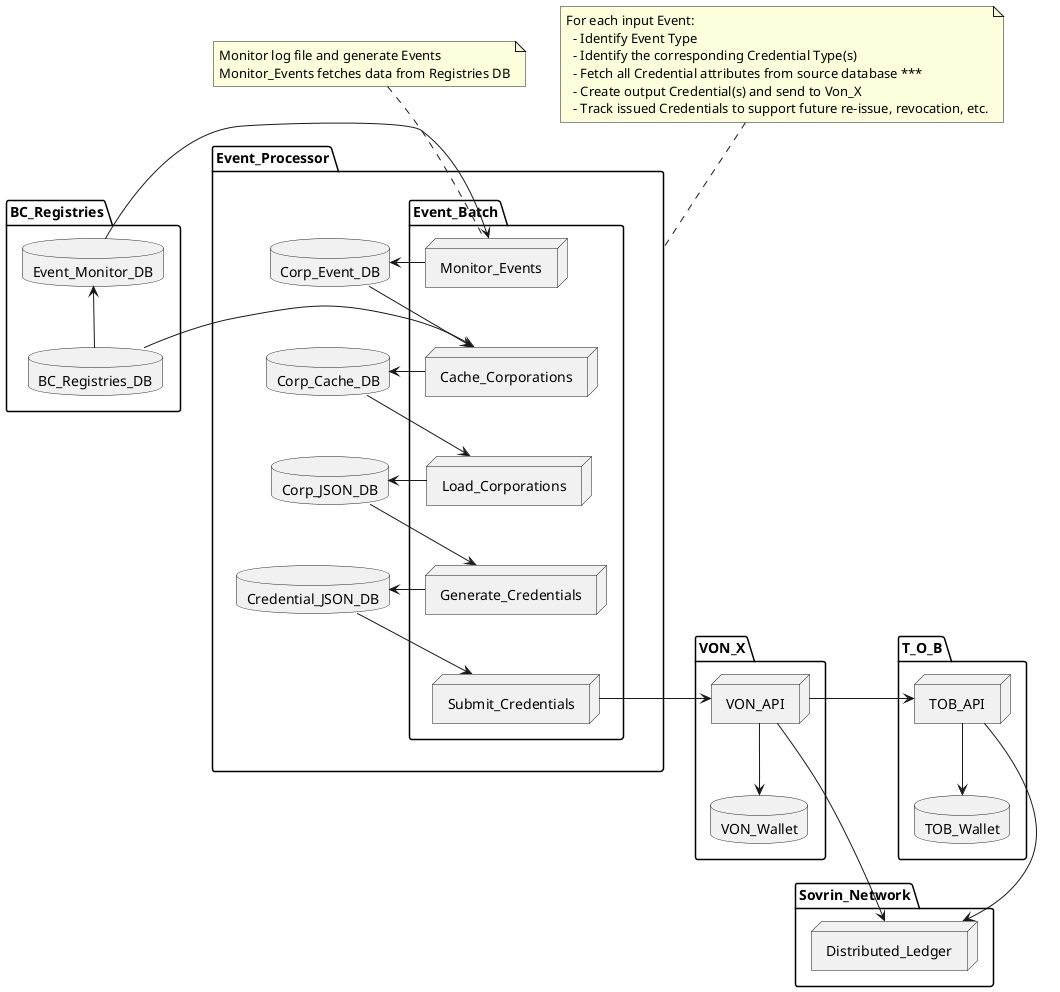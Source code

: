 @startuml

folder BC_Registries {
  database BC_Registries_DB
  database Event_Monitor_DB
}

BC_Registries_DB -up-> Event_Monitor_DB

folder Event_Processor {
  folder Event_Batch {
    node Monitor_Events
    node Cache_Corporations
    node Load_Corporations
    node Generate_Credentials
    node Submit_Credentials
  }

  Monitor_Events -[hidden]down-> Cache_Corporations
  Cache_Corporations -[hidden]down-> Load_Corporations
  Load_Corporations -[hidden]down-> Generate_Credentials
  Generate_Credentials -[hidden]down-> Submit_Credentials

  database Corp_Event_DB
  database Corp_Cache_DB
  database Corp_JSON_DB
  database Credential_JSON_DB

  Corp_Event_DB -[hidden]down-> Corp_Cache_DB
  Corp_Cache_DB -[hidden]down-> Corp_JSON_DB
  Corp_JSON_DB -[hidden]down-> Credential_JSON_DB
}

note top of Monitor_Events
Monitor log file and generate Events
Monitor_Events fetches data from Registries DB
end note

Event_Monitor_DB -right-> Monitor_Events
Monitor_Events -right-> Corp_Event_DB

Corp_Event_DB --> Cache_Corporations
BC_Registries_DB -right-> Cache_Corporations
Cache_Corporations -right-> Corp_Cache_DB

Corp_Cache_DB --> Load_Corporations
Load_Corporations -right-> Corp_JSON_DB

Corp_JSON_DB --> Generate_Credentials
Generate_Credentials -right-> Credential_JSON_DB

folder VON_X {
  node VON_API
  database VON_Wallet
}

Credential_JSON_DB --> Submit_Credentials
Submit_Credentials -right-> VON_API

note top of Event_Processor
For each input Event:
  - Identify Event Type
  - Identify the corresponding Credential Type(s)
  - Fetch all Credential attributes from source database ***
  - Create output Credential(s) and send to Von_X
  - Track issued Credentials to support future re-issue, revocation, etc.
end note


VON_API -down-> VON_Wallet

folder T_O_B {
  node TOB_API
  database TOB_Wallet
}

TOB_API -down-> TOB_Wallet

folder Sovrin_Network {
  node Distributed_Ledger
}

VON_API -down-> Distributed_Ledger
VON_API -right-> TOB_API
TOB_API -down-> Distributed_Ledger
VON_Wallet -[hidden]down-> Distributed_Ledger
TOB_Wallet -[hidden]down-> Distributed_Ledger

@enduml
